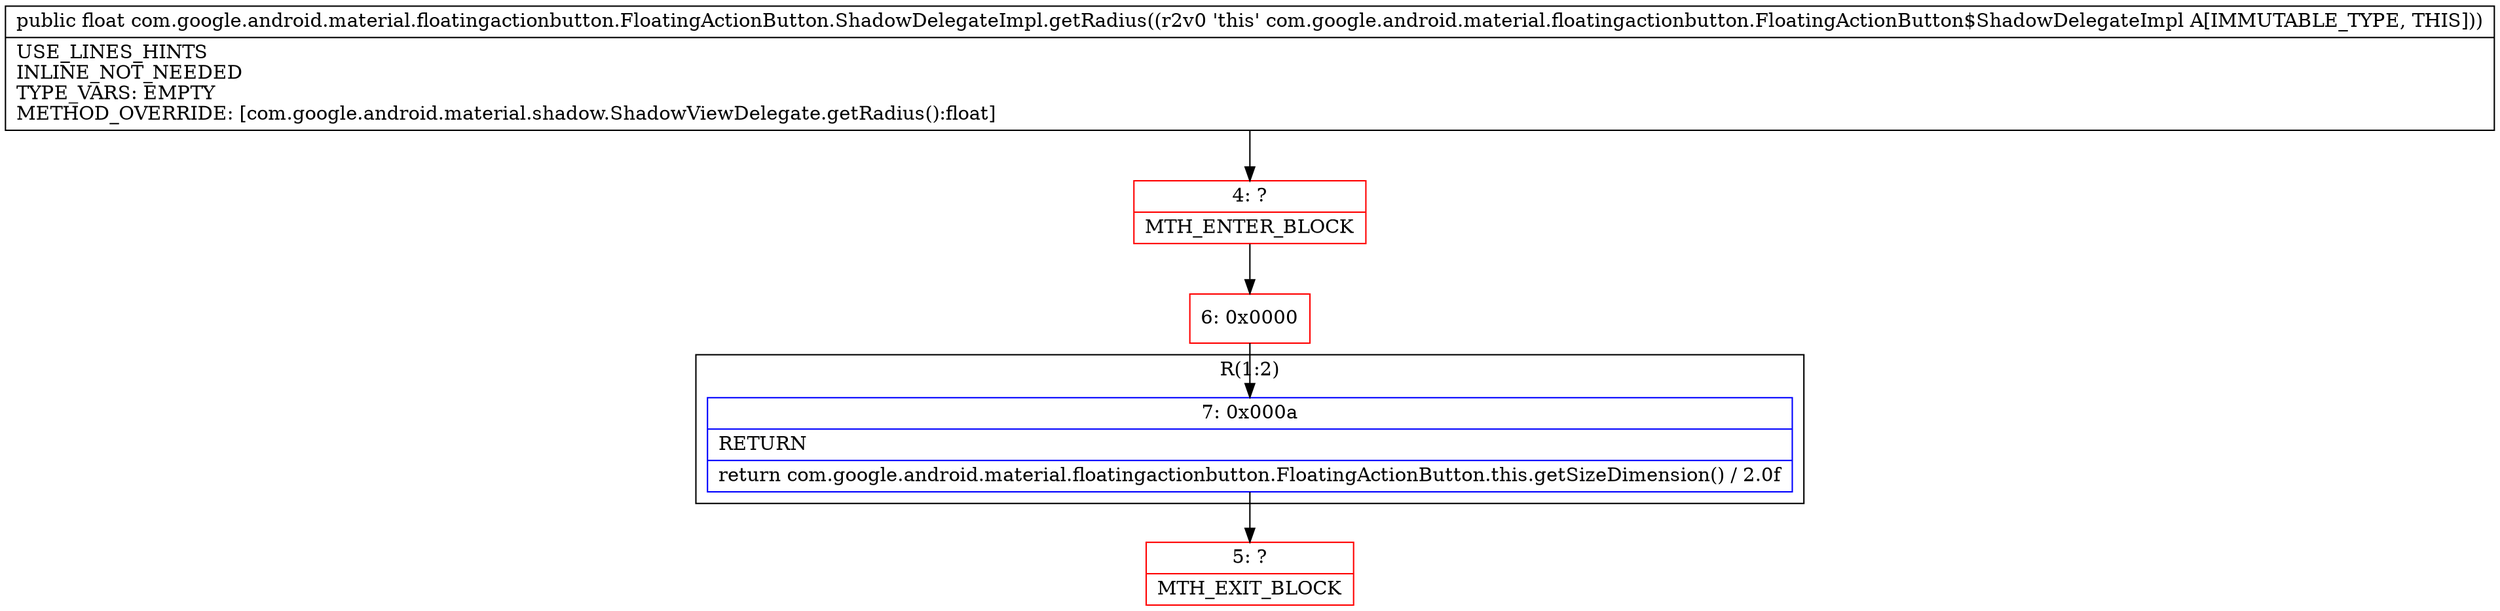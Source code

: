 digraph "CFG forcom.google.android.material.floatingactionbutton.FloatingActionButton.ShadowDelegateImpl.getRadius()F" {
subgraph cluster_Region_760654039 {
label = "R(1:2)";
node [shape=record,color=blue];
Node_7 [shape=record,label="{7\:\ 0x000a|RETURN\l|return com.google.android.material.floatingactionbutton.FloatingActionButton.this.getSizeDimension() \/ 2.0f\l}"];
}
Node_4 [shape=record,color=red,label="{4\:\ ?|MTH_ENTER_BLOCK\l}"];
Node_6 [shape=record,color=red,label="{6\:\ 0x0000}"];
Node_5 [shape=record,color=red,label="{5\:\ ?|MTH_EXIT_BLOCK\l}"];
MethodNode[shape=record,label="{public float com.google.android.material.floatingactionbutton.FloatingActionButton.ShadowDelegateImpl.getRadius((r2v0 'this' com.google.android.material.floatingactionbutton.FloatingActionButton$ShadowDelegateImpl A[IMMUTABLE_TYPE, THIS]))  | USE_LINES_HINTS\lINLINE_NOT_NEEDED\lTYPE_VARS: EMPTY\lMETHOD_OVERRIDE: [com.google.android.material.shadow.ShadowViewDelegate.getRadius():float]\l}"];
MethodNode -> Node_4;Node_7 -> Node_5;
Node_4 -> Node_6;
Node_6 -> Node_7;
}


